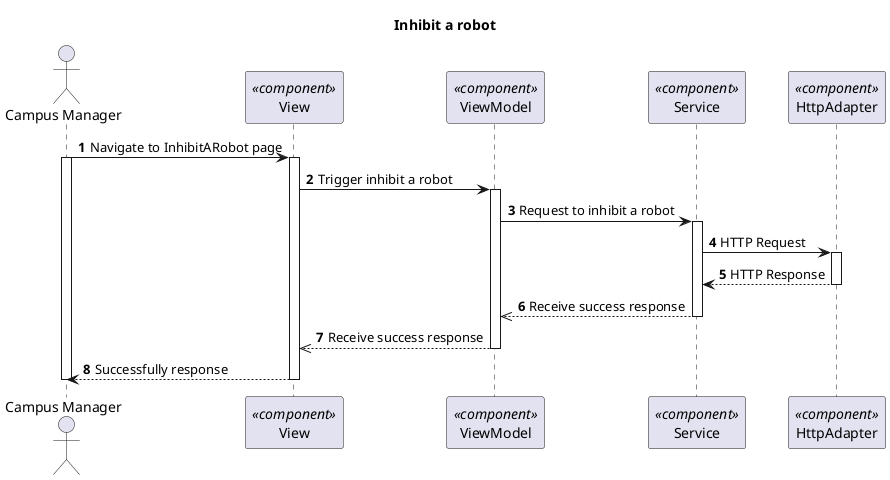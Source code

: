 @startuml Process View - Level 3 - Inhibit a robot

autonumber
skinparam packageStyle rect

title Inhibit a robot

actor "Campus Manager" as CM
participant "View" as view <<component>>
participant "ViewModel" as viewModel <<component>>
participant "Service" as service <<component>>
participant "HttpAdapter" as httpAdapter <<component>>

CM -> view : Navigate to InhibitARobot page
activate CM
activate view
view -> viewModel : Trigger inhibit a robot

activate viewModel
viewModel -> service : Request to inhibit a robot

activate service
service -> httpAdapter : HTTP Request
activate httpAdapter
httpAdapter --> service : HTTP Response
deactivate httpAdapter

service -->> viewModel : Receive success response
deactivate service

viewModel -->> view : Receive success response
deactivate viewModel

view --> CM : Successfully response
deactivate view

deactivate CM
@enduml
